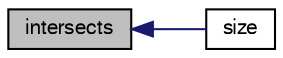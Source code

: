 digraph "intersects"
{
  bgcolor="transparent";
  edge [fontname="FreeSans",fontsize="10",labelfontname="FreeSans",labelfontsize="10"];
  node [fontname="FreeSans",fontsize="10",shape=record];
  rankdir="LR";
  Node83 [label="intersects",height=0.2,width=0.4,color="black", fillcolor="grey75", style="filled", fontcolor="black"];
  Node83 -> Node84 [dir="back",color="midnightblue",fontsize="10",style="solid",fontname="FreeSans"];
  Node84 [label="size",height=0.2,width=0.4,color="black",URL="$a25618.html#a9facbf0a118d395c89884e45a5ca4e4b"];
}
